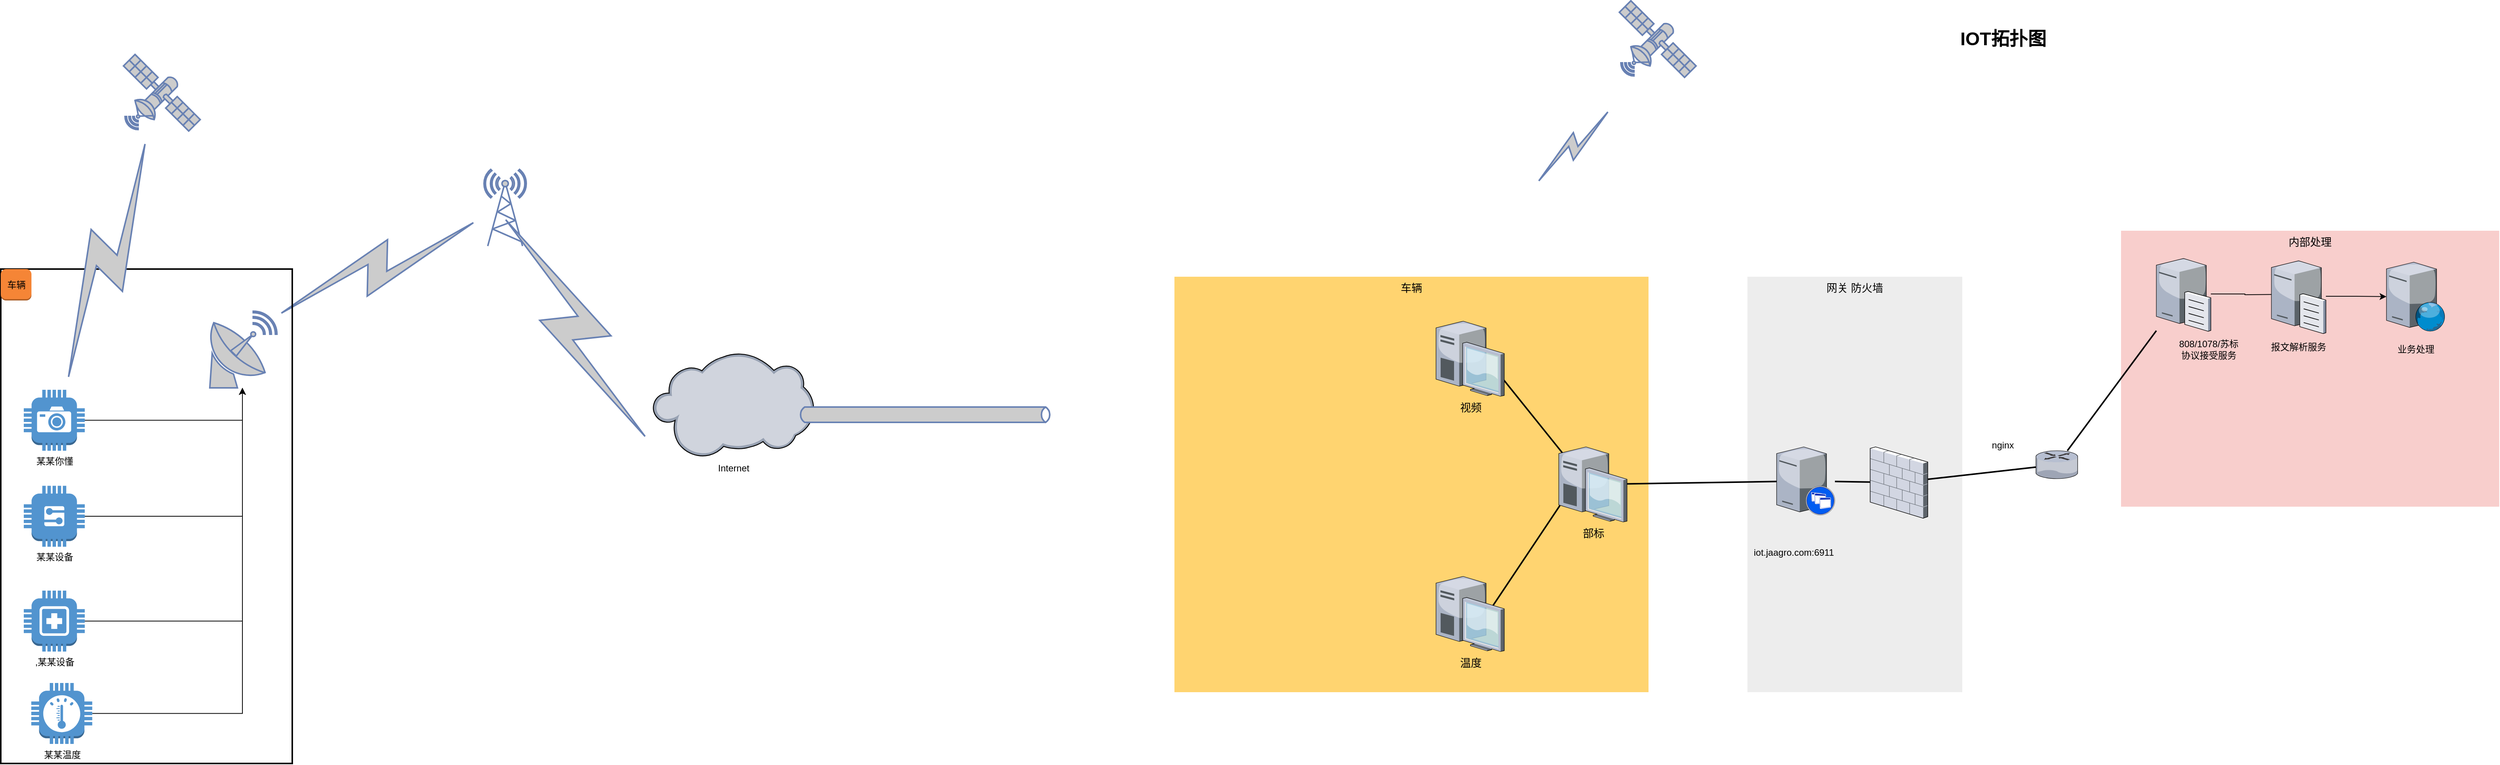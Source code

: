 <mxfile version="14.5.4" type="github">
  <diagram name="Page-1" id="e3a06f82-3646-2815-327d-82caf3d4e204">
    <mxGraphModel dx="3440.5" dy="2266" grid="1" gridSize="10" guides="1" tooltips="1" connect="1" arrows="1" fold="1" page="1" pageScale="1.5" pageWidth="1169" pageHeight="826" background="none" math="0" shadow="0">
      <root>
        <mxCell id="0" style=";html=1;" />
        <mxCell id="1" style=";html=1;" parent="0" />
        <mxCell id="6a7d8f32e03d9370-61" value="内部处理" style="whiteSpace=wrap;html=1;fillColor=#f8cecc;fontSize=14;strokeColor=none;verticalAlign=top;" parent="1" vertex="1">
          <mxGeometry x="1084" y="300" width="493" height="360" as="geometry" />
        </mxCell>
        <mxCell id="6a7d8f32e03d9370-59" value="网关 防火墙" style="whiteSpace=wrap;html=1;fillColor=#EDEDED;fontSize=14;strokeColor=none;verticalAlign=top;" parent="1" vertex="1">
          <mxGeometry x="597" y="360" width="280" height="542" as="geometry" />
        </mxCell>
        <mxCell id="6a7d8f32e03d9370-57" value="车辆" style="whiteSpace=wrap;html=1;fillColor=#FFD470;gradientColor=none;fontSize=14;strokeColor=none;verticalAlign=top;" parent="1" vertex="1">
          <mxGeometry x="-150" y="360" width="618" height="542" as="geometry" />
        </mxCell>
        <mxCell id="6a7d8f32e03d9370-34" style="edgeStyle=none;rounded=0;html=1;startSize=10;endSize=10;jettySize=auto;orthogonalLoop=1;fontSize=14;endArrow=none;endFill=0;strokeWidth=2;entryX=0.017;entryY=0.78;entryDx=0;entryDy=0;entryPerimeter=0;exitX=0.836;exitY=0.386;exitDx=0;exitDy=0;exitPerimeter=0;" parent="1" source="6a7d8f32e03d9370-3" target="6a7d8f32e03d9370-5" edge="1">
          <mxGeometry relative="1" as="geometry" />
        </mxCell>
        <mxCell id="6a7d8f32e03d9370-3" value="温度" style="verticalLabelPosition=bottom;aspect=fixed;html=1;verticalAlign=top;strokeColor=none;shape=mxgraph.citrix.desktop;fillColor=#66B2FF;gradientColor=#0066CC;fontSize=14;" parent="1" vertex="1">
          <mxGeometry x="191.0" y="751" width="89" height="98" as="geometry" />
        </mxCell>
        <mxCell id="6a7d8f32e03d9370-33" style="edgeStyle=none;rounded=0;html=1;startSize=10;endSize=10;jettySize=auto;orthogonalLoop=1;fontSize=14;endArrow=none;endFill=0;strokeWidth=2;exitX=0.958;exitY=0.744;exitDx=0;exitDy=0;exitPerimeter=0;entryX=0.069;entryY=0.098;entryDx=0;entryDy=0;entryPerimeter=0;" parent="1" source="6a7d8f32e03d9370-4" target="6a7d8f32e03d9370-5" edge="1">
          <mxGeometry relative="1" as="geometry" />
        </mxCell>
        <mxCell id="6a7d8f32e03d9370-4" value="视频" style="verticalLabelPosition=bottom;aspect=fixed;html=1;verticalAlign=top;strokeColor=none;shape=mxgraph.citrix.desktop;fillColor=#66B2FF;gradientColor=#0066CC;fontSize=14;" parent="1" vertex="1">
          <mxGeometry x="191.0" y="418.0" width="89" height="98" as="geometry" />
        </mxCell>
        <mxCell id="6a7d8f32e03d9370-32" style="edgeStyle=none;rounded=0;html=1;startSize=10;endSize=10;jettySize=auto;orthogonalLoop=1;fontSize=14;endArrow=none;endFill=0;strokeWidth=2;" parent="1" source="6a7d8f32e03d9370-5" target="6a7d8f32e03d9370-11" edge="1">
          <mxGeometry relative="1" as="geometry" />
        </mxCell>
        <mxCell id="6a7d8f32e03d9370-5" value="部标" style="verticalLabelPosition=bottom;aspect=fixed;html=1;verticalAlign=top;strokeColor=none;shape=mxgraph.citrix.desktop;fillColor=#66B2FF;gradientColor=#0066CC;fontSize=14;" parent="1" vertex="1">
          <mxGeometry x="351.0" y="582" width="89" height="98" as="geometry" />
        </mxCell>
        <mxCell id="6a7d8f32e03d9370-42" style="edgeStyle=none;rounded=0;html=1;startSize=10;endSize=10;jettySize=auto;orthogonalLoop=1;fontSize=14;endArrow=none;endFill=0;strokeWidth=2;" parent="1" source="6a7d8f32e03d9370-11" target="6a7d8f32e03d9370-18" edge="1">
          <mxGeometry relative="1" as="geometry" />
        </mxCell>
        <mxCell id="6a7d8f32e03d9370-11" value="" style="verticalLabelPosition=bottom;aspect=fixed;html=1;verticalAlign=top;strokeColor=none;shape=mxgraph.citrix.xenapp_server;fillColor=#66B2FF;gradientColor=#0066CC;fontSize=14;" parent="1" vertex="1">
          <mxGeometry x="635.0" y="582" width="76" height="89" as="geometry" />
        </mxCell>
        <mxCell id="6a7d8f32e03d9370-52" style="edgeStyle=none;rounded=0;html=1;startSize=10;endSize=10;jettySize=auto;orthogonalLoop=1;fontSize=14;endArrow=none;endFill=0;strokeWidth=2;" parent="1" source="6a7d8f32e03d9370-13" target="d3iWiOkbir187pmeCiRf-10" edge="1">
          <mxGeometry relative="1" as="geometry">
            <mxPoint x="1175" y="544.709" as="targetPoint" />
          </mxGeometry>
        </mxCell>
        <mxCell id="6a7d8f32e03d9370-13" value="" style="verticalLabelPosition=bottom;aspect=fixed;html=1;verticalAlign=top;strokeColor=none;shape=mxgraph.citrix.router;fillColor=#66B2FF;gradientColor=#0066CC;fontSize=14;" parent="1" vertex="1">
          <mxGeometry x="973" y="587" width="55" height="36.5" as="geometry" />
        </mxCell>
        <mxCell id="6a7d8f32e03d9370-45" style="edgeStyle=none;rounded=0;html=1;startSize=10;endSize=10;jettySize=auto;orthogonalLoop=1;fontSize=14;endArrow=none;endFill=0;strokeWidth=2;" parent="1" source="6a7d8f32e03d9370-18" target="6a7d8f32e03d9370-13" edge="1">
          <mxGeometry relative="1" as="geometry" />
        </mxCell>
        <mxCell id="6a7d8f32e03d9370-18" value="" style="verticalLabelPosition=bottom;aspect=fixed;html=1;verticalAlign=top;strokeColor=none;shape=mxgraph.citrix.firewall;fillColor=#66B2FF;gradientColor=#0066CC;fontSize=14;" parent="1" vertex="1">
          <mxGeometry x="757" y="582" width="75" height="93" as="geometry" />
        </mxCell>
        <mxCell id="6a7d8f32e03d9370-62" value="IOT拓扑图" style="text;strokeColor=none;fillColor=none;html=1;fontSize=24;fontStyle=1;verticalAlign=middle;align=center;" parent="1" vertex="1">
          <mxGeometry x="499" y="30" width="861" height="40" as="geometry" />
        </mxCell>
        <mxCell id="d3iWiOkbir187pmeCiRf-7" value="nginx" style="text;html=1;strokeColor=none;fillColor=none;align=center;verticalAlign=middle;whiteSpace=wrap;rounded=0;" parent="1" vertex="1">
          <mxGeometry x="910" y="570" width="40" height="20" as="geometry" />
        </mxCell>
        <mxCell id="d3iWiOkbir187pmeCiRf-8" value="iot.jaagro.com:6911" style="text;html=1;strokeColor=none;fillColor=none;align=center;verticalAlign=middle;whiteSpace=wrap;rounded=0;" parent="1" vertex="1">
          <mxGeometry x="640" y="710" width="35" height="20" as="geometry" />
        </mxCell>
        <mxCell id="d3iWiOkbir187pmeCiRf-14" value="" style="edgeStyle=orthogonalEdgeStyle;rounded=0;orthogonalLoop=1;jettySize=auto;html=1;" parent="1" source="d3iWiOkbir187pmeCiRf-10" edge="1">
          <mxGeometry relative="1" as="geometry">
            <mxPoint x="1290" y="383" as="targetPoint" />
          </mxGeometry>
        </mxCell>
        <mxCell id="d3iWiOkbir187pmeCiRf-10" value="" style="verticalLabelPosition=bottom;aspect=fixed;html=1;verticalAlign=top;strokeColor=none;align=center;outlineConnect=0;shape=mxgraph.citrix.file_server;" parent="1" vertex="1">
          <mxGeometry x="1130" y="334" width="71" height="97" as="geometry" />
        </mxCell>
        <mxCell id="d3iWiOkbir187pmeCiRf-12" value="808/1078/苏标&lt;br&gt;协议接受服务" style="text;html=1;strokeColor=none;fillColor=none;align=center;verticalAlign=middle;whiteSpace=wrap;rounded=0;" parent="1" vertex="1">
          <mxGeometry x="1145.5" y="430" width="104.5" height="50" as="geometry" />
        </mxCell>
        <mxCell id="d3iWiOkbir187pmeCiRf-20" value="" style="edgeStyle=orthogonalEdgeStyle;rounded=0;orthogonalLoop=1;jettySize=auto;html=1;" parent="1" source="d3iWiOkbir187pmeCiRf-16" target="d3iWiOkbir187pmeCiRf-19" edge="1">
          <mxGeometry relative="1" as="geometry" />
        </mxCell>
        <mxCell id="d3iWiOkbir187pmeCiRf-16" value="" style="verticalLabelPosition=bottom;aspect=fixed;html=1;verticalAlign=top;strokeColor=none;align=center;outlineConnect=0;shape=mxgraph.citrix.file_server;" parent="1" vertex="1">
          <mxGeometry x="1280" y="337" width="71" height="97" as="geometry" />
        </mxCell>
        <mxCell id="d3iWiOkbir187pmeCiRf-17" value="报文解析服务" style="text;html=1;strokeColor=none;fillColor=none;align=center;verticalAlign=middle;whiteSpace=wrap;rounded=0;" parent="1" vertex="1">
          <mxGeometry x="1263.25" y="427" width="104.5" height="50" as="geometry" />
        </mxCell>
        <mxCell id="d3iWiOkbir187pmeCiRf-19" value="" style="verticalLabelPosition=bottom;aspect=fixed;html=1;verticalAlign=top;strokeColor=none;align=center;outlineConnect=0;shape=mxgraph.citrix.web_server;" parent="1" vertex="1">
          <mxGeometry x="1430" y="341" width="76.5" height="90" as="geometry" />
        </mxCell>
        <mxCell id="d3iWiOkbir187pmeCiRf-21" value="业务处理" style="text;html=1;strokeColor=none;fillColor=none;align=center;verticalAlign=middle;whiteSpace=wrap;rounded=0;" parent="1" vertex="1">
          <mxGeometry x="1416" y="430" width="104.5" height="50" as="geometry" />
        </mxCell>
        <mxCell id="8EanOsA6HTf-lcCzWFGr-1" value="" style="html=1;outlineConnect=0;fillColor=#CCCCCC;strokeColor=#6881B3;gradientColor=none;gradientDirection=north;strokeWidth=2;shape=mxgraph.networks.comm_link_edge;html=1;" edge="1" parent="1">
          <mxGeometry width="100" height="100" relative="1" as="geometry">
            <mxPoint x="320" y="240" as="sourcePoint" />
            <mxPoint x="420" y="140" as="targetPoint" />
          </mxGeometry>
        </mxCell>
        <mxCell id="8EanOsA6HTf-lcCzWFGr-2" value="" style="fontColor=#0066CC;verticalAlign=top;verticalLabelPosition=bottom;labelPosition=center;align=center;html=1;outlineConnect=0;fillColor=#CCCCCC;strokeColor=#6881B3;gradientColor=none;gradientDirection=north;strokeWidth=2;shape=mxgraph.networks.satellite;" vertex="1" parent="1">
          <mxGeometry x="430" width="100" height="100" as="geometry" />
        </mxCell>
        <mxCell id="8EanOsA6HTf-lcCzWFGr-8" value="" style="html=1;outlineConnect=0;fillColor=#CCCCCC;strokeColor=#6881B3;gradientColor=none;gradientDirection=north;strokeWidth=2;shape=mxgraph.networks.comm_link_edge;html=1;exitX=0.91;exitY=0.09;exitDx=0;exitDy=0;exitPerimeter=0;" edge="1" parent="1" target="8EanOsA6HTf-lcCzWFGr-27">
          <mxGeometry width="100" height="100" relative="1" as="geometry">
            <mxPoint x="-1328.1" y="414" as="sourcePoint" />
            <mxPoint x="-1110" y="260" as="targetPoint" />
          </mxGeometry>
        </mxCell>
        <mxCell id="8EanOsA6HTf-lcCzWFGr-9" value="Internet" style="verticalLabelPosition=bottom;aspect=fixed;html=1;verticalAlign=top;strokeColor=none;align=center;outlineConnect=0;shape=mxgraph.citrix.cloud;" vertex="1" parent="1">
          <mxGeometry x="-830" y="459" width="210" height="137.05" as="geometry" />
        </mxCell>
        <mxCell id="8EanOsA6HTf-lcCzWFGr-12" value="" style="rounded=1;arcSize=0;dashed=0;fillColor=none;gradientColor=none;strokeWidth=2;" vertex="1" parent="1">
          <mxGeometry x="-1680" y="350" width="380" height="645" as="geometry" />
        </mxCell>
        <mxCell id="8EanOsA6HTf-lcCzWFGr-13" value="车辆" style="dashed=0;html=1;shape=mxgraph.aws3.instance;fillColor=#F58536;gradientColor=none;dashed=0;" vertex="1" parent="1">
          <mxGeometry x="-1680" y="350" width="40" height="41" as="geometry" />
        </mxCell>
        <mxCell id="8EanOsA6HTf-lcCzWFGr-15" value="" style="html=1;outlineConnect=0;fillColor=#CCCCCC;strokeColor=#6881B3;gradientColor=none;gradientDirection=north;strokeWidth=2;shape=mxgraph.networks.bus;gradientColor=none;gradientDirection=north;fontColor=#ffffff;perimeter=backbonePerimeter;backboneSize=20;" vertex="1" parent="1">
          <mxGeometry x="-640" y="530" width="330" height="20" as="geometry" />
        </mxCell>
        <mxCell id="8EanOsA6HTf-lcCzWFGr-22" style="edgeStyle=orthogonalEdgeStyle;rounded=0;orthogonalLoop=1;jettySize=auto;html=1;" edge="1" parent="1" source="8EanOsA6HTf-lcCzWFGr-16" target="8EanOsA6HTf-lcCzWFGr-21">
          <mxGeometry relative="1" as="geometry" />
        </mxCell>
        <mxCell id="8EanOsA6HTf-lcCzWFGr-16" value="某某设备" style="outlineConnect=0;dashed=0;verticalLabelPosition=bottom;verticalAlign=top;align=center;html=1;shape=mxgraph.aws3.generic;fillColor=#5294CF;gradientColor=none;" vertex="1" parent="1">
          <mxGeometry x="-1650" y="632.75" width="79.5" height="79.5" as="geometry" />
        </mxCell>
        <mxCell id="8EanOsA6HTf-lcCzWFGr-23" style="edgeStyle=orthogonalEdgeStyle;rounded=0;orthogonalLoop=1;jettySize=auto;html=1;" edge="1" parent="1" source="8EanOsA6HTf-lcCzWFGr-17" target="8EanOsA6HTf-lcCzWFGr-21">
          <mxGeometry relative="1" as="geometry" />
        </mxCell>
        <mxCell id="8EanOsA6HTf-lcCzWFGr-17" value=",某某设备" style="outlineConnect=0;dashed=0;verticalLabelPosition=bottom;verticalAlign=top;align=center;html=1;shape=mxgraph.aws3.medical_emergency;fillColor=#5294CF;gradientColor=none;" vertex="1" parent="1">
          <mxGeometry x="-1650" y="769.5" width="79.5" height="79.5" as="geometry" />
        </mxCell>
        <mxCell id="8EanOsA6HTf-lcCzWFGr-24" style="edgeStyle=orthogonalEdgeStyle;rounded=0;orthogonalLoop=1;jettySize=auto;html=1;" edge="1" parent="1" source="8EanOsA6HTf-lcCzWFGr-18" target="8EanOsA6HTf-lcCzWFGr-21">
          <mxGeometry relative="1" as="geometry" />
        </mxCell>
        <mxCell id="8EanOsA6HTf-lcCzWFGr-18" value="某某温度" style="outlineConnect=0;dashed=0;verticalLabelPosition=bottom;verticalAlign=top;align=center;html=1;shape=mxgraph.aws3.thermostat;fillColor=#5294CF;gradientColor=none;" vertex="1" parent="1">
          <mxGeometry x="-1640.25" y="890" width="79.5" height="79.5" as="geometry" />
        </mxCell>
        <mxCell id="8EanOsA6HTf-lcCzWFGr-20" style="edgeStyle=orthogonalEdgeStyle;rounded=0;orthogonalLoop=1;jettySize=auto;html=1;" edge="1" parent="1" source="8EanOsA6HTf-lcCzWFGr-19" target="8EanOsA6HTf-lcCzWFGr-21">
          <mxGeometry relative="1" as="geometry" />
        </mxCell>
        <mxCell id="8EanOsA6HTf-lcCzWFGr-19" value="某某你懂" style="outlineConnect=0;dashed=0;verticalLabelPosition=bottom;verticalAlign=top;align=center;html=1;shape=mxgraph.aws3.camera;fillColor=#5294CF;gradientColor=none;" vertex="1" parent="1">
          <mxGeometry x="-1650" y="507.5" width="79.5" height="79.5" as="geometry" />
        </mxCell>
        <mxCell id="8EanOsA6HTf-lcCzWFGr-21" value="" style="fontColor=#0066CC;verticalAlign=top;verticalLabelPosition=bottom;labelPosition=center;align=center;html=1;outlineConnect=0;fillColor=#CCCCCC;strokeColor=#6881B3;gradientColor=none;gradientDirection=north;strokeWidth=2;shape=mxgraph.networks.satellite_dish;" vertex="1" parent="1">
          <mxGeometry x="-1410" y="405" width="90" height="100" as="geometry" />
        </mxCell>
        <mxCell id="8EanOsA6HTf-lcCzWFGr-25" value="" style="fontColor=#0066CC;verticalAlign=top;verticalLabelPosition=bottom;labelPosition=center;align=center;html=1;outlineConnect=0;fillColor=#CCCCCC;strokeColor=#6881B3;gradientColor=none;gradientDirection=north;strokeWidth=2;shape=mxgraph.networks.satellite;" vertex="1" parent="1">
          <mxGeometry x="-1520" y="70" width="100" height="100" as="geometry" />
        </mxCell>
        <mxCell id="8EanOsA6HTf-lcCzWFGr-26" value="" style="html=1;outlineConnect=0;fillColor=#CCCCCC;strokeColor=#6881B3;gradientColor=none;gradientDirection=north;strokeWidth=2;shape=mxgraph.networks.comm_link_edge;html=1;" edge="1" parent="1" source="8EanOsA6HTf-lcCzWFGr-19" target="8EanOsA6HTf-lcCzWFGr-25">
          <mxGeometry width="100" height="100" relative="1" as="geometry">
            <mxPoint x="-1328.1" y="414" as="sourcePoint" />
            <mxPoint x="-960" y="240" as="targetPoint" />
          </mxGeometry>
        </mxCell>
        <mxCell id="8EanOsA6HTf-lcCzWFGr-27" value="" style="fontColor=#0066CC;verticalAlign=top;verticalLabelPosition=bottom;labelPosition=center;align=center;html=1;outlineConnect=0;fillColor=#CCCCCC;strokeColor=#6881B3;gradientColor=none;gradientDirection=north;strokeWidth=2;shape=mxgraph.networks.radio_tower;" vertex="1" parent="1">
          <mxGeometry x="-1050" y="220" width="55" height="100" as="geometry" />
        </mxCell>
        <mxCell id="8EanOsA6HTf-lcCzWFGr-28" value="" style="html=1;outlineConnect=0;fillColor=#CCCCCC;strokeColor=#6881B3;gradientColor=none;gradientDirection=north;strokeWidth=2;shape=mxgraph.networks.comm_link_edge;html=1;exitX=0.33;exitY=0.5;exitDx=0;exitDy=0;exitPerimeter=0;" edge="1" parent="1" source="8EanOsA6HTf-lcCzWFGr-27" target="8EanOsA6HTf-lcCzWFGr-9">
          <mxGeometry width="100" height="100" relative="1" as="geometry">
            <mxPoint x="-1328.1" y="414" as="sourcePoint" />
            <mxPoint x="-1010" y="470" as="targetPoint" />
            <Array as="points">
              <mxPoint x="-990" y="670" />
            </Array>
          </mxGeometry>
        </mxCell>
      </root>
    </mxGraphModel>
  </diagram>
</mxfile>

